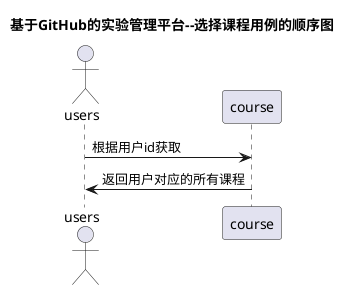 @startuml
title 基于GitHub的实验管理平台--选择课程用例的顺序图
actor users
users -> course :根据用户id获取

course -> users :返回用户对应的所有课程


@enduml